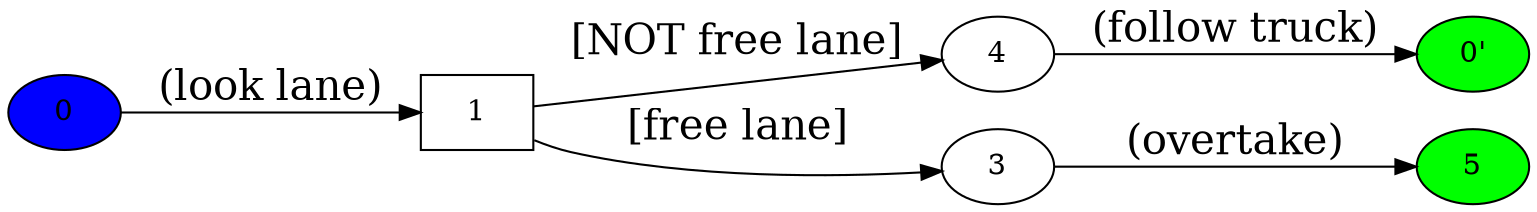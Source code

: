 digraph g{
rankdir="LR"
edge[fontsize = 20];
0 [style=filled, fillcolor=blue]
2 [label="4"]
4 [label="0'", style=filled, fillcolor=green]
5 [style=filled, fillcolor=green]
1 [ shape=box ] ;
0->1 [ label="(look lane)" ];
1->2 [ label="[NOT free lane]" ];
2->4 [ label="(follow truck)" ];
1->3 [ label="[free lane]" ];
3->5 [ label="(overtake)" ];
}
